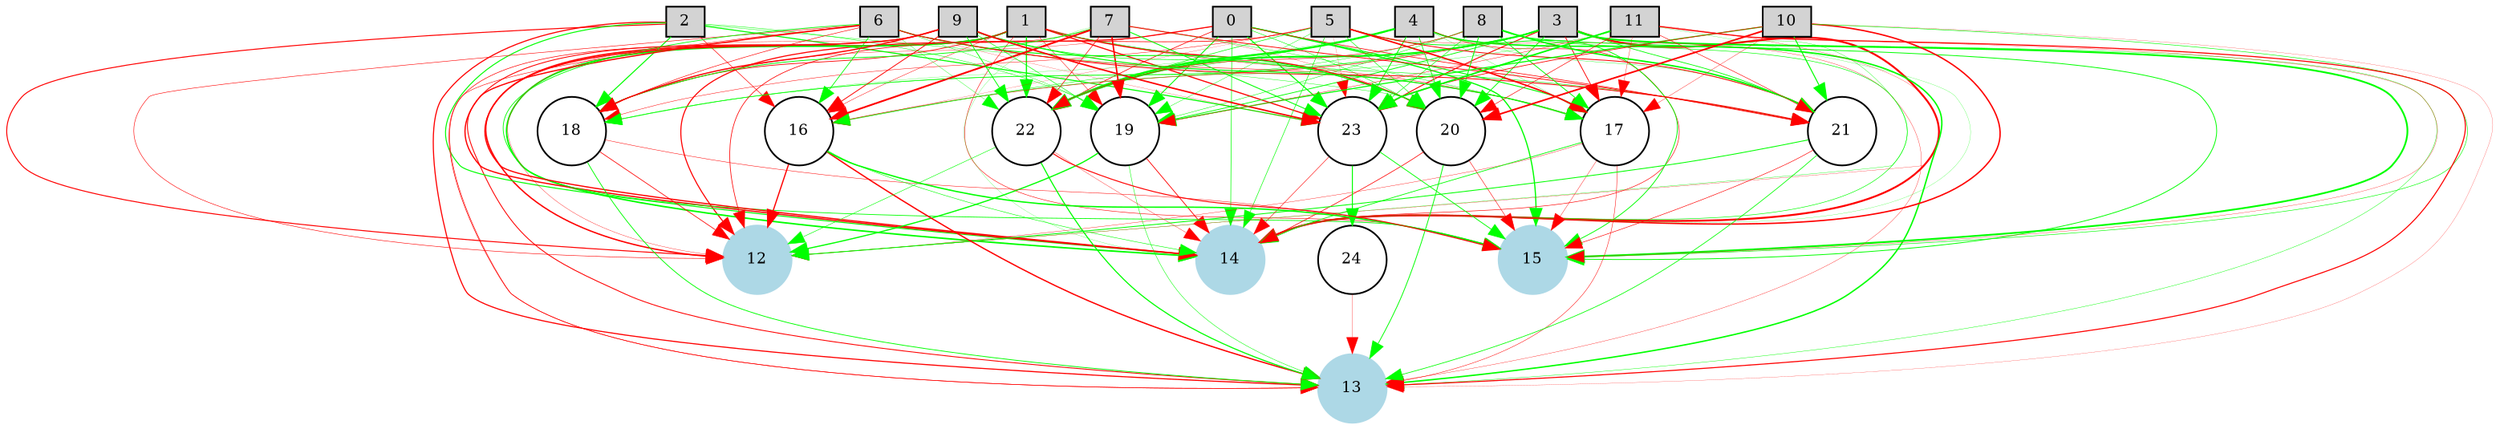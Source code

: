 digraph {
	node [fontsize=9 height=0.2 shape=circle width=0.2]
		0 [shape=box style=filled]
		1 [shape=box style=filled]
		2 [shape=box style=filled]
		3 [shape=box style=filled]
		4 [shape=box style=filled]
		5 [shape=box style=filled]
		6 [shape=box style=filled]
		7 [shape=box style=filled]
		8 [shape=box style=filled]
		9 [shape=box style=filled]
		10 [shape=box style=filled]
		11 [shape=box style=filled]
		12 [color=lightblue style=filled]
		13 [color=lightblue style=filled]
		14 [color=lightblue style=filled]
		15 [color=lightblue style=filled]
			10 -> 17 [color=red penwidth=0.18896799326 style=solid]
			0 -> 20 [color=green penwidth=0.286489177668 style=solid]
			7 -> 12 [color=red penwidth=0.182732192197 style=solid]
			19 -> 13 [color=green penwidth=0.263410622866 style=solid]
			1 -> 17 [color=red penwidth=0.234601870439 style=solid]
			19 -> 14 [color=red penwidth=0.443314273457 style=solid]
			5 -> 18 [color=red penwidth=0.24040488337 style=solid]
			0 -> 17 [color=green penwidth=0.548339284219 style=solid]
			7 -> 19 [color=red penwidth=0.854439845813 style=solid]
			21 -> 12 [color=green penwidth=0.506627360141 style=solid]
			8 -> 15 [color=green penwidth=0.480741249753 style=solid]
			9 -> 14 [color=red penwidth=0.715004046802 style=solid]
			3 -> 23 [color=red penwidth=0.563082537951 style=solid]
			10 -> 13 [color=red penwidth=0.114538766688 style=solid]
			8 -> 21 [color=green penwidth=0.870711825052 style=solid]
			4 -> 16 [color=green penwidth=0.264522504014 style=solid]
			9 -> 16 [color=red penwidth=0.478565392714 style=solid]
			6 -> 23 [color=red penwidth=0.114639590793 style=solid]
			5 -> 21 [color=red penwidth=0.489318317013 style=solid]
			11 -> 21 [color=red penwidth=0.299333204594 style=solid]
			10 -> 23 [color=red penwidth=0.407088465705 style=solid]
			17 -> 13 [color=red penwidth=0.251882812554 style=solid]
			7 -> 22 [color=red penwidth=0.363571177505 style=solid]
			20 -> 14 [color=red penwidth=0.379902229779 style=solid]
			21 -> 15 [color=red penwidth=0.315692749479 style=solid]
			3 -> 12 [color=green penwidth=0.184922037072 style=solid]
			1 -> 12 [color=red penwidth=0.807537067535 style=solid]
			22 -> 12 [color=green penwidth=0.295072790094 style=solid]
			5 -> 14 [color=green penwidth=0.327811622164 style=solid]
			3 -> 18 [color=green penwidth=0.399355454728 style=solid]
			10 -> 14 [color=red penwidth=0.824155441979 style=solid]
			6 -> 13 [color=red penwidth=0.286850353616 style=solid]
			4 -> 21 [color=green penwidth=0.173164698751 style=solid]
			11 -> 15 [color=red penwidth=0.157859701293 style=solid]
			9 -> 19 [color=green penwidth=0.324976106163 style=solid]
			16 -> 13 [color=red penwidth=0.775192291187 style=solid]
			6 -> 16 [color=green penwidth=0.425562408493 style=solid]
			1 -> 21 [color=green penwidth=0.290445028703 style=solid]
			7 -> 21 [color=red penwidth=0.459850767115 style=solid]
			2 -> 18 [color=green penwidth=0.609535793172 style=solid]
			18 -> 15 [color=red penwidth=0.248677345742 style=solid]
			0 -> 14 [color=green penwidth=0.357206559712 style=solid]
			1 -> 15 [color=red penwidth=0.287973092391 style=solid]
			2 -> 12 [color=red penwidth=0.585704608314 style=solid]
			3 -> 17 [color=red penwidth=0.459555120562 style=solid]
			6 -> 14 [color=red penwidth=0.73292332775 style=solid]
			0 -> 21 [color=red penwidth=0.379248711878 style=solid]
			1 -> 16 [color=red penwidth=0.235931143549 style=solid]
			2 -> 23 [color=green penwidth=0.627772330618 style=solid]
			9 -> 20 [color=green penwidth=0.341401587051 style=solid]
			5 -> 17 [color=red penwidth=0.871766157158 style=solid]
			10 -> 19 [color=green penwidth=0.628859615568 style=solid]
			0 -> 18 [color=red penwidth=0.186255570428 style=solid]
			7 -> 18 [color=green penwidth=0.459982704477 style=solid]
			1 -> 19 [color=red penwidth=0.255014990529 style=solid]
			23 -> 24 [color=green penwidth=0.586077943251 style=solid]
			9 -> 13 [color=red penwidth=0.345865486657 style=solid]
			3 -> 22 [color=green penwidth=1.0369248368 style=solid]
			8 -> 22 [color=red penwidth=0.314181517743 style=solid]
			4 -> 17 [color=green penwidth=0.14341922173 style=solid]
			9 -> 23 [color=red penwidth=0.866065968471 style=solid]
			6 -> 20 [color=green penwidth=0.545725411136 style=solid]
			5 -> 20 [color=green penwidth=0.315028201598 style=solid]
			11 -> 20 [color=red penwidth=0.323215046758 style=solid]
			10 -> 20 [color=red penwidth=0.957609921243 style=solid]
			17 -> 12 [color=red penwidth=0.188942171936 style=solid]
			7 -> 17 [color=green penwidth=0.230688858765 style=solid]
			20 -> 15 [color=red penwidth=0.284373002616 style=solid]
			3 -> 15 [color=green penwidth=1.04106345673 style=solid]
			22 -> 13 [color=green penwidth=0.656471606087 style=solid]
			5 -> 13 [color=red penwidth=0.175664194157 style=solid]
			3 -> 21 [color=green penwidth=0.426874077424 style=solid]
			10 -> 15 [color=green penwidth=0.310806412739 style=solid]
			8 -> 19 [color=green penwidth=0.264312690675 style=solid]
			4 -> 22 [color=green penwidth=1.17370700713 style=solid]
			11 -> 14 [color=green penwidth=0.121542042431 style=solid]
			9 -> 18 [color=red penwidth=0.72482794949 style=solid]
			16 -> 14 [color=green penwidth=0.292156273847 style=solid]
			6 -> 17 [color=red penwidth=0.282201065751 style=solid]
			5 -> 23 [color=red penwidth=0.1019235813 style=solid]
			11 -> 19 [color=red penwidth=0.21792145127 style=solid]
			1 -> 20 [color=red penwidth=0.705730908046 style=solid]
			17 -> 15 [color=red penwidth=0.202279511934 style=solid]
			7 -> 20 [color=red penwidth=0.134609923889 style=solid]
			2 -> 19 [color=green penwidth=0.254164952669 style=solid]
			18 -> 12 [color=red penwidth=0.399042678982 style=solid]
			0 -> 15 [color=green penwidth=0.710573480772 style=solid]
			1 -> 14 [color=green penwidth=0.905022378929 style=solid]
			22 -> 14 [color=red penwidth=0.178647812838 style=solid]
			4 -> 13 [color=green penwidth=0.839404704445 style=solid]
			2 -> 13 [color=red penwidth=0.658833426624 style=solid]
			23 -> 15 [color=green penwidth=0.457824970043 style=solid]
			3 -> 16 [color=red penwidth=0.338021000633 style=solid]
			8 -> 16 [color=green penwidth=0.222468689344 style=solid]
			6 -> 15 [color=green penwidth=0.427644860378 style=solid]
			11 -> 13 [color=red penwidth=0.624485272536 style=solid]
			0 -> 22 [color=red penwidth=0.384059626573 style=solid]
			7 -> 14 [color=green penwidth=0.118282176113 style=solid]
			6 -> 18 [color=red penwidth=0.318969725717 style=solid]
			1 -> 23 [color=red penwidth=0.6724434677 style=solid]
			2 -> 20 [color=green penwidth=0.218623133021 style=solid]
			0 -> 12 [color=red penwidth=0.639080212853 style=solid]
			2 -> 14 [color=green penwidth=0.585899646429 style=solid]
			5 -> 16 [color=red penwidth=0.111054672156 style=solid]
			0 -> 19 [color=green penwidth=0.528667945462 style=solid]
			1 -> 18 [color=red penwidth=0.425160597773 style=solid]
			24 -> 13 [color=red penwidth=0.162979594819 style=solid]
			8 -> 23 [color=green penwidth=0.316903616327 style=solid]
			4 -> 18 [color=green penwidth=0.128804180368 style=solid]
			9 -> 22 [color=green penwidth=0.478023708327 style=solid]
			6 -> 21 [color=red penwidth=0.494379869359 style=solid]
			5 -> 19 [color=green penwidth=0.223602716186 style=solid]
			11 -> 23 [color=green penwidth=0.90223832352 style=solid]
			10 -> 21 [color=green penwidth=0.594051002294 style=solid]
			7 -> 16 [color=red penwidth=1.03359427055 style=solid]
			21 -> 13 [color=green penwidth=0.405833785043 style=solid]
			3 -> 14 [color=red penwidth=1.12352429867 style=solid]
			8 -> 14 [color=green penwidth=0.320111963395 style=solid]
			5 -> 12 [color=red penwidth=0.39520384235 style=solid]
			3 -> 20 [color=green penwidth=0.457266737744 style=solid]
			8 -> 20 [color=green penwidth=0.51355351337 style=solid]
			4 -> 23 [color=green penwidth=0.524057722546 style=solid]
			9 -> 17 [color=green penwidth=0.5928077935 style=solid]
			16 -> 15 [color=green penwidth=0.79385697243 style=solid]
			6 -> 22 [color=green penwidth=0.185886431895 style=solid]
			5 -> 22 [color=green penwidth=0.35323322016 style=solid]
			19 -> 12 [color=green penwidth=0.712087988754 style=solid]
			11 -> 18 [color=green penwidth=0.182768113236 style=solid]
			17 -> 14 [color=green penwidth=0.426642328006 style=solid]
			7 -> 23 [color=green penwidth=0.523595197635 style=solid]
			20 -> 13 [color=green penwidth=0.475400440574 style=solid]
			2 -> 16 [color=red penwidth=0.327097632728 style=solid]
			18 -> 13 [color=green penwidth=0.462284149021 style=solid]
			3 -> 13 [color=green penwidth=0.222711401801 style=solid]
			1 -> 13 [color=red penwidth=0.523058280002 style=solid]
			22 -> 15 [color=red penwidth=0.57343607937 style=solid]
			4 -> 14 [color=red penwidth=0.318429566738 style=solid]
			23 -> 14 [color=red penwidth=0.286631361266 style=solid]
			5 -> 15 [color=green penwidth=0.468405427658 style=solid]
			3 -> 19 [color=green penwidth=0.456871241057 style=solid]
			8 -> 17 [color=green penwidth=0.475132358012 style=solid]
			6 -> 12 [color=red penwidth=0.29561878272 style=solid]
			4 -> 20 [color=green penwidth=0.415903248021 style=solid]
			11 -> 12 [color=red penwidth=0.138062615493 style=solid]
			0 -> 23 [color=green penwidth=0.624149484281 style=solid]
			16 -> 12 [color=red penwidth=0.719742636878 style=solid]
			6 -> 19 [color=green penwidth=0.199929628675 style=solid]
			11 -> 17 [color=red penwidth=0.185317177359 style=solid]
			1 -> 22 [color=green penwidth=0.729245312213 style=solid]
}